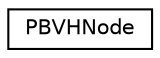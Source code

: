 digraph G
{
  edge [fontname="Helvetica",fontsize="10",labelfontname="Helvetica",labelfontsize="10"];
  node [fontname="Helvetica",fontsize="10",shape=record];
  rankdir=LR;
  Node1 [label="PBVHNode",height=0.2,width=0.4,color="black", fillcolor="white", style="filled",URL="$d2/dae/structPBVHNode.html"];
}
